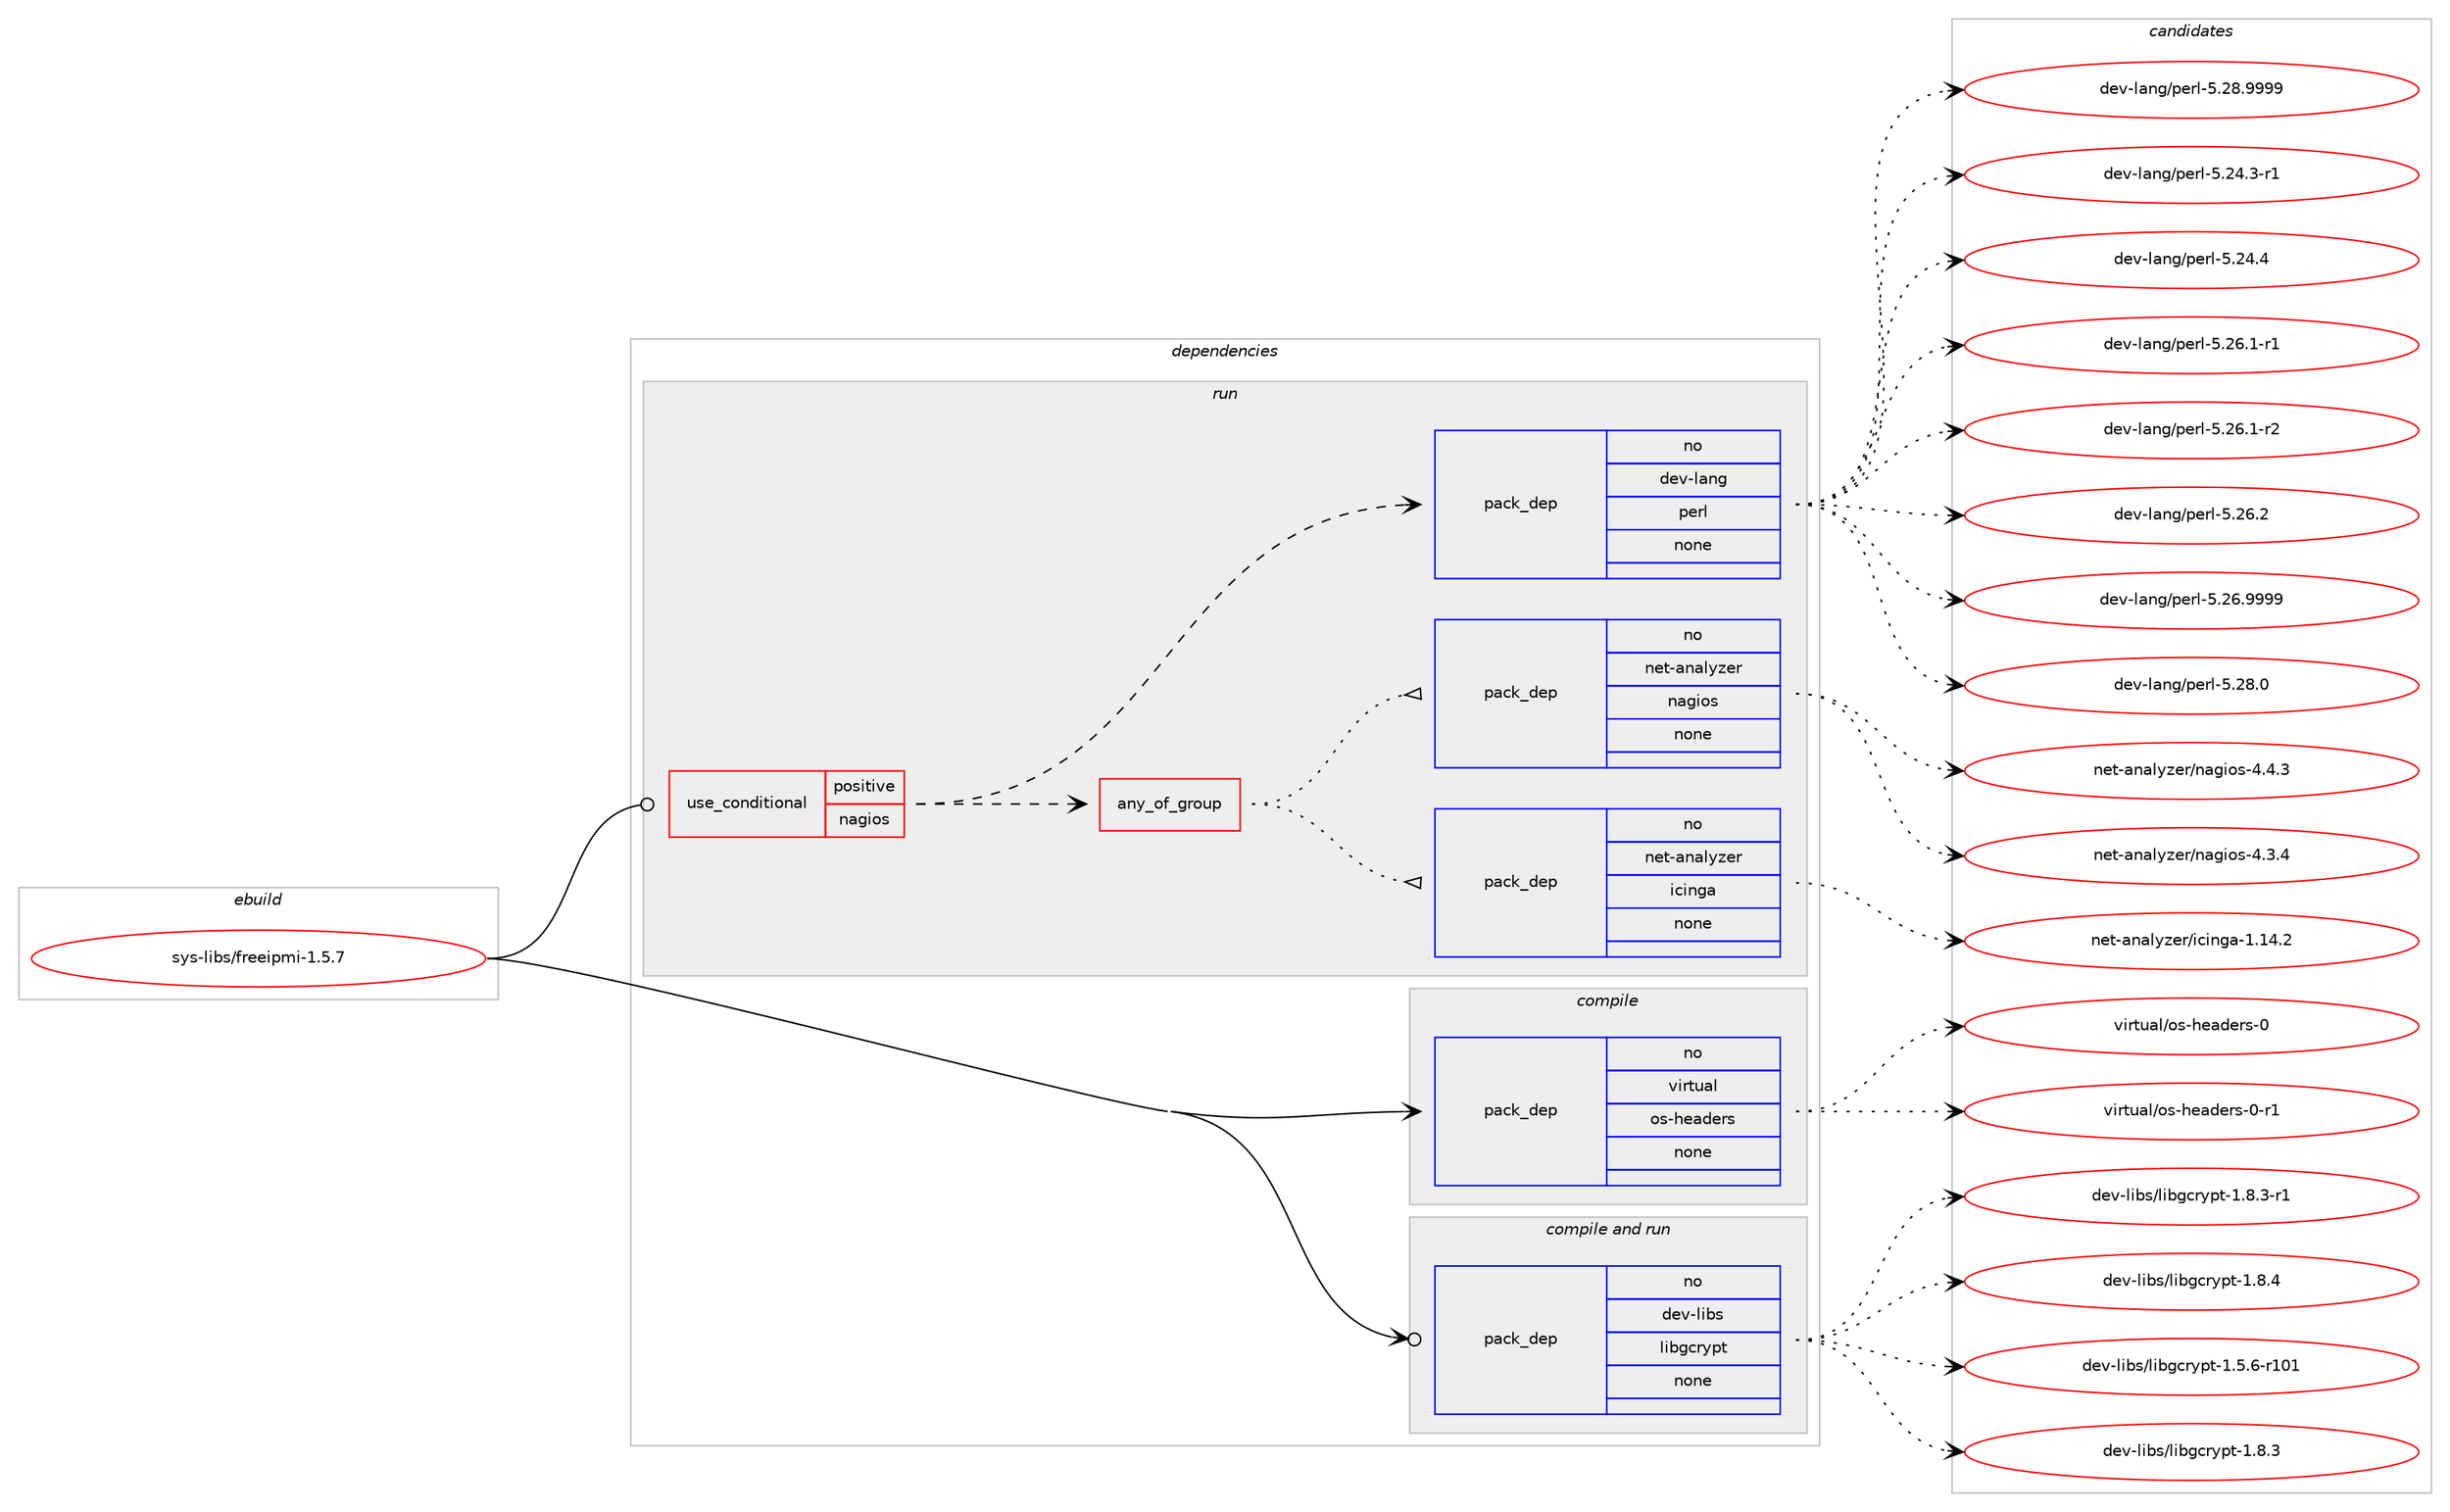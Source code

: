 digraph prolog {

# *************
# Graph options
# *************

newrank=true;
concentrate=true;
compound=true;
graph [rankdir=LR,fontname=Helvetica,fontsize=10,ranksep=1.5];#, ranksep=2.5, nodesep=0.2];
edge  [arrowhead=vee];
node  [fontname=Helvetica,fontsize=10];

# **********
# The ebuild
# **********

subgraph cluster_leftcol {
color=gray;
rank=same;
label=<<i>ebuild</i>>;
id [label="sys-libs/freeipmi-1.5.7", color=red, width=4, href="../sys-libs/freeipmi-1.5.7.svg"];
}

# ****************
# The dependencies
# ****************

subgraph cluster_midcol {
color=gray;
label=<<i>dependencies</i>>;
subgraph cluster_compile {
fillcolor="#eeeeee";
style=filled;
label=<<i>compile</i>>;
subgraph pack1246790 {
dependency1736988 [label=<<TABLE BORDER="0" CELLBORDER="1" CELLSPACING="0" CELLPADDING="4" WIDTH="220"><TR><TD ROWSPAN="6" CELLPADDING="30">pack_dep</TD></TR><TR><TD WIDTH="110">no</TD></TR><TR><TD>virtual</TD></TR><TR><TD>os-headers</TD></TR><TR><TD>none</TD></TR><TR><TD></TD></TR></TABLE>>, shape=none, color=blue];
}
id:e -> dependency1736988:w [weight=20,style="solid",arrowhead="vee"];
}
subgraph cluster_compileandrun {
fillcolor="#eeeeee";
style=filled;
label=<<i>compile and run</i>>;
subgraph pack1246791 {
dependency1736989 [label=<<TABLE BORDER="0" CELLBORDER="1" CELLSPACING="0" CELLPADDING="4" WIDTH="220"><TR><TD ROWSPAN="6" CELLPADDING="30">pack_dep</TD></TR><TR><TD WIDTH="110">no</TD></TR><TR><TD>dev-libs</TD></TR><TR><TD>libgcrypt</TD></TR><TR><TD>none</TD></TR><TR><TD></TD></TR></TABLE>>, shape=none, color=blue];
}
id:e -> dependency1736989:w [weight=20,style="solid",arrowhead="odotvee"];
}
subgraph cluster_run {
fillcolor="#eeeeee";
style=filled;
label=<<i>run</i>>;
subgraph cond461600 {
dependency1736990 [label=<<TABLE BORDER="0" CELLBORDER="1" CELLSPACING="0" CELLPADDING="4"><TR><TD ROWSPAN="3" CELLPADDING="10">use_conditional</TD></TR><TR><TD>positive</TD></TR><TR><TD>nagios</TD></TR></TABLE>>, shape=none, color=red];
subgraph any27663 {
dependency1736991 [label=<<TABLE BORDER="0" CELLBORDER="1" CELLSPACING="0" CELLPADDING="4"><TR><TD CELLPADDING="10">any_of_group</TD></TR></TABLE>>, shape=none, color=red];subgraph pack1246792 {
dependency1736992 [label=<<TABLE BORDER="0" CELLBORDER="1" CELLSPACING="0" CELLPADDING="4" WIDTH="220"><TR><TD ROWSPAN="6" CELLPADDING="30">pack_dep</TD></TR><TR><TD WIDTH="110">no</TD></TR><TR><TD>net-analyzer</TD></TR><TR><TD>icinga</TD></TR><TR><TD>none</TD></TR><TR><TD></TD></TR></TABLE>>, shape=none, color=blue];
}
dependency1736991:e -> dependency1736992:w [weight=20,style="dotted",arrowhead="oinv"];
subgraph pack1246793 {
dependency1736993 [label=<<TABLE BORDER="0" CELLBORDER="1" CELLSPACING="0" CELLPADDING="4" WIDTH="220"><TR><TD ROWSPAN="6" CELLPADDING="30">pack_dep</TD></TR><TR><TD WIDTH="110">no</TD></TR><TR><TD>net-analyzer</TD></TR><TR><TD>nagios</TD></TR><TR><TD>none</TD></TR><TR><TD></TD></TR></TABLE>>, shape=none, color=blue];
}
dependency1736991:e -> dependency1736993:w [weight=20,style="dotted",arrowhead="oinv"];
}
dependency1736990:e -> dependency1736991:w [weight=20,style="dashed",arrowhead="vee"];
subgraph pack1246794 {
dependency1736994 [label=<<TABLE BORDER="0" CELLBORDER="1" CELLSPACING="0" CELLPADDING="4" WIDTH="220"><TR><TD ROWSPAN="6" CELLPADDING="30">pack_dep</TD></TR><TR><TD WIDTH="110">no</TD></TR><TR><TD>dev-lang</TD></TR><TR><TD>perl</TD></TR><TR><TD>none</TD></TR><TR><TD></TD></TR></TABLE>>, shape=none, color=blue];
}
dependency1736990:e -> dependency1736994:w [weight=20,style="dashed",arrowhead="vee"];
}
id:e -> dependency1736990:w [weight=20,style="solid",arrowhead="odot"];
}
}

# **************
# The candidates
# **************

subgraph cluster_choices {
rank=same;
color=gray;
label=<<i>candidates</i>>;

subgraph choice1246790 {
color=black;
nodesep=1;
choice118105114116117971084711111545104101971001011141154548 [label="virtual/os-headers-0", color=red, width=4,href="../virtual/os-headers-0.svg"];
choice1181051141161179710847111115451041019710010111411545484511449 [label="virtual/os-headers-0-r1", color=red, width=4,href="../virtual/os-headers-0-r1.svg"];
dependency1736988:e -> choice118105114116117971084711111545104101971001011141154548:w [style=dotted,weight="100"];
dependency1736988:e -> choice1181051141161179710847111115451041019710010111411545484511449:w [style=dotted,weight="100"];
}
subgraph choice1246791 {
color=black;
nodesep=1;
choice100101118451081059811547108105981039911412111211645494653465445114494849 [label="dev-libs/libgcrypt-1.5.6-r101", color=red, width=4,href="../dev-libs/libgcrypt-1.5.6-r101.svg"];
choice1001011184510810598115471081059810399114121112116454946564651 [label="dev-libs/libgcrypt-1.8.3", color=red, width=4,href="../dev-libs/libgcrypt-1.8.3.svg"];
choice10010111845108105981154710810598103991141211121164549465646514511449 [label="dev-libs/libgcrypt-1.8.3-r1", color=red, width=4,href="../dev-libs/libgcrypt-1.8.3-r1.svg"];
choice1001011184510810598115471081059810399114121112116454946564652 [label="dev-libs/libgcrypt-1.8.4", color=red, width=4,href="../dev-libs/libgcrypt-1.8.4.svg"];
dependency1736989:e -> choice100101118451081059811547108105981039911412111211645494653465445114494849:w [style=dotted,weight="100"];
dependency1736989:e -> choice1001011184510810598115471081059810399114121112116454946564651:w [style=dotted,weight="100"];
dependency1736989:e -> choice10010111845108105981154710810598103991141211121164549465646514511449:w [style=dotted,weight="100"];
dependency1736989:e -> choice1001011184510810598115471081059810399114121112116454946564652:w [style=dotted,weight="100"];
}
subgraph choice1246792 {
color=black;
nodesep=1;
choice11010111645971109710812112210111447105991051101039745494649524650 [label="net-analyzer/icinga-1.14.2", color=red, width=4,href="../net-analyzer/icinga-1.14.2.svg"];
dependency1736992:e -> choice11010111645971109710812112210111447105991051101039745494649524650:w [style=dotted,weight="100"];
}
subgraph choice1246793 {
color=black;
nodesep=1;
choice1101011164597110971081211221011144711097103105111115455246514652 [label="net-analyzer/nagios-4.3.4", color=red, width=4,href="../net-analyzer/nagios-4.3.4.svg"];
choice1101011164597110971081211221011144711097103105111115455246524651 [label="net-analyzer/nagios-4.4.3", color=red, width=4,href="../net-analyzer/nagios-4.4.3.svg"];
dependency1736993:e -> choice1101011164597110971081211221011144711097103105111115455246514652:w [style=dotted,weight="100"];
dependency1736993:e -> choice1101011164597110971081211221011144711097103105111115455246524651:w [style=dotted,weight="100"];
}
subgraph choice1246794 {
color=black;
nodesep=1;
choice100101118451089711010347112101114108455346505246514511449 [label="dev-lang/perl-5.24.3-r1", color=red, width=4,href="../dev-lang/perl-5.24.3-r1.svg"];
choice10010111845108971101034711210111410845534650524652 [label="dev-lang/perl-5.24.4", color=red, width=4,href="../dev-lang/perl-5.24.4.svg"];
choice100101118451089711010347112101114108455346505446494511449 [label="dev-lang/perl-5.26.1-r1", color=red, width=4,href="../dev-lang/perl-5.26.1-r1.svg"];
choice100101118451089711010347112101114108455346505446494511450 [label="dev-lang/perl-5.26.1-r2", color=red, width=4,href="../dev-lang/perl-5.26.1-r2.svg"];
choice10010111845108971101034711210111410845534650544650 [label="dev-lang/perl-5.26.2", color=red, width=4,href="../dev-lang/perl-5.26.2.svg"];
choice10010111845108971101034711210111410845534650544657575757 [label="dev-lang/perl-5.26.9999", color=red, width=4,href="../dev-lang/perl-5.26.9999.svg"];
choice10010111845108971101034711210111410845534650564648 [label="dev-lang/perl-5.28.0", color=red, width=4,href="../dev-lang/perl-5.28.0.svg"];
choice10010111845108971101034711210111410845534650564657575757 [label="dev-lang/perl-5.28.9999", color=red, width=4,href="../dev-lang/perl-5.28.9999.svg"];
dependency1736994:e -> choice100101118451089711010347112101114108455346505246514511449:w [style=dotted,weight="100"];
dependency1736994:e -> choice10010111845108971101034711210111410845534650524652:w [style=dotted,weight="100"];
dependency1736994:e -> choice100101118451089711010347112101114108455346505446494511449:w [style=dotted,weight="100"];
dependency1736994:e -> choice100101118451089711010347112101114108455346505446494511450:w [style=dotted,weight="100"];
dependency1736994:e -> choice10010111845108971101034711210111410845534650544650:w [style=dotted,weight="100"];
dependency1736994:e -> choice10010111845108971101034711210111410845534650544657575757:w [style=dotted,weight="100"];
dependency1736994:e -> choice10010111845108971101034711210111410845534650564648:w [style=dotted,weight="100"];
dependency1736994:e -> choice10010111845108971101034711210111410845534650564657575757:w [style=dotted,weight="100"];
}
}

}
